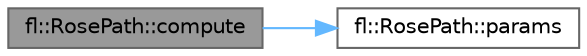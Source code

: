 digraph "fl::RosePath::compute"
{
 // INTERACTIVE_SVG=YES
 // LATEX_PDF_SIZE
  bgcolor="transparent";
  edge [fontname=Helvetica,fontsize=10,labelfontname=Helvetica,labelfontsize=10];
  node [fontname=Helvetica,fontsize=10,shape=box,height=0.2,width=0.4];
  rankdir="LR";
  Node1 [id="Node000001",label="fl::RosePath::compute",height=0.2,width=0.4,color="gray40", fillcolor="grey60", style="filled", fontcolor="black",tooltip=" "];
  Node1 -> Node2 [id="edge1_Node000001_Node000002",color="steelblue1",style="solid",tooltip=" "];
  Node2 [id="Node000002",label="fl::RosePath::params",height=0.2,width=0.4,color="grey40", fillcolor="white", style="filled",URL="$d3/dc1/classfl_1_1_rose_path_a875fe92126b4f8dafcd3f823f484be6f.html#a875fe92126b4f8dafcd3f823f484be6f",tooltip=" "];
}

